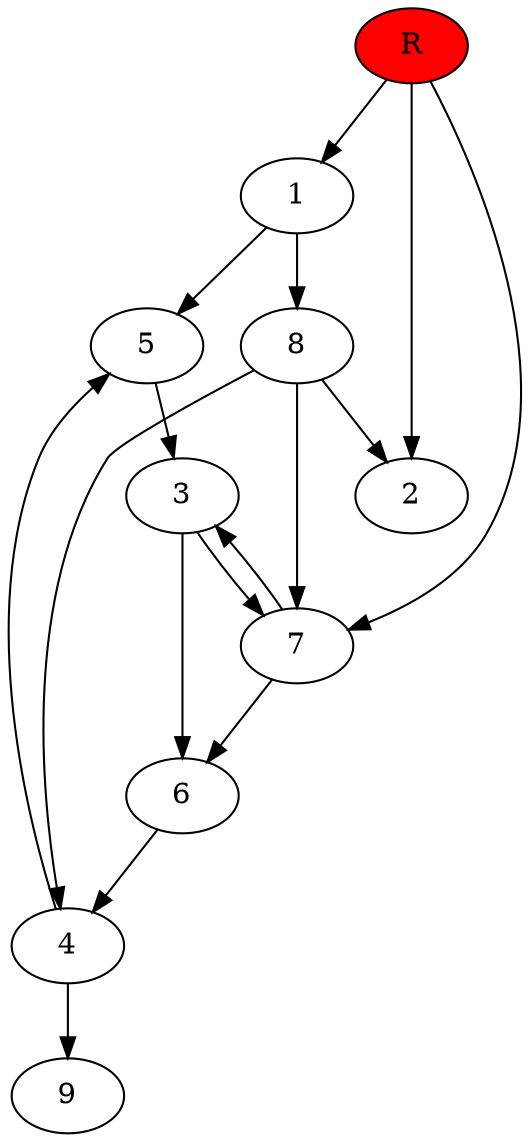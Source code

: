 digraph prb2396 {
	1
	2
	3
	4
	5
	6
	7
	8
	R [fillcolor="#ff0000" style=filled]
	1 -> 5
	1 -> 8
	3 -> 6
	3 -> 7
	4 -> 5
	4 -> 9
	5 -> 3
	6 -> 4
	7 -> 3
	7 -> 6
	8 -> 2
	8 -> 4
	8 -> 7
	R -> 1
	R -> 2
	R -> 7
}
